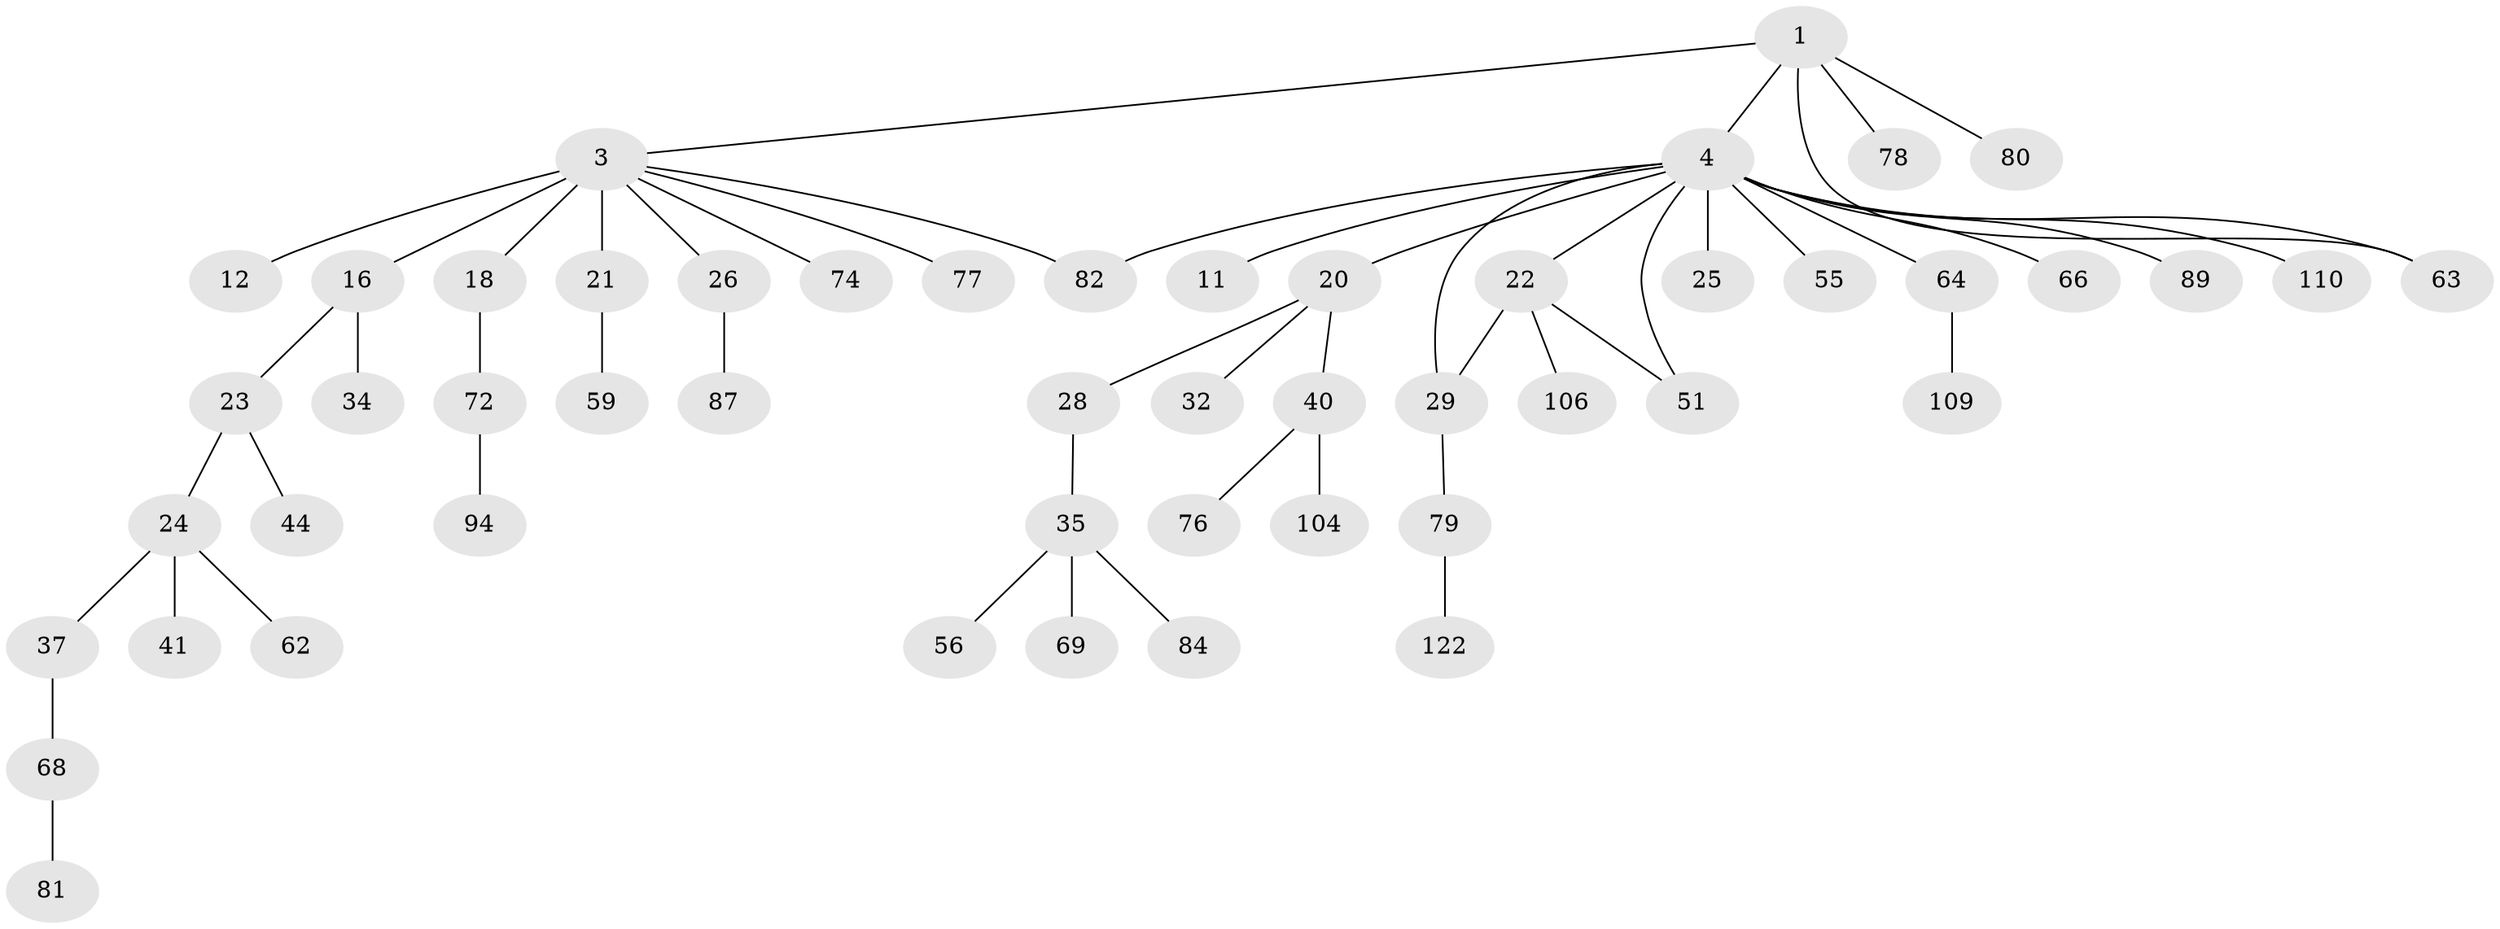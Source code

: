 // original degree distribution, {3: 0.17054263565891473, 4: 0.06201550387596899, 6: 0.023255813953488372, 5: 0.03875968992248062, 1: 0.4263565891472868, 2: 0.27906976744186046}
// Generated by graph-tools (version 1.1) at 2025/17/03/04/25 18:17:05]
// undirected, 51 vertices, 54 edges
graph export_dot {
graph [start="1"]
  node [color=gray90,style=filled];
  1 [super="+2+27"];
  3 [super="+9+10+6"];
  4 [super="+119+8+5+57+7"];
  11;
  12 [super="+61"];
  16 [super="+19+43+47"];
  18;
  20;
  21 [super="+97+98+126"];
  22 [super="+46"];
  23;
  24;
  25 [super="+75+73"];
  26;
  28 [super="+33"];
  29 [super="+52"];
  32 [super="+48+107"];
  34;
  35 [super="+54+115+128+49"];
  37 [super="+65"];
  40 [super="+67+45"];
  41 [super="+129+103"];
  44 [super="+88"];
  51;
  55;
  56;
  59;
  62 [super="+90"];
  63 [super="+113"];
  64;
  66 [super="+93"];
  68 [super="+108"];
  69 [super="+96+124"];
  72 [super="+101"];
  74;
  76;
  77 [super="+120"];
  78;
  79 [super="+83"];
  80;
  81 [super="+91"];
  82 [super="+92"];
  84;
  87;
  89 [super="+112"];
  94;
  104;
  106;
  109 [super="+117"];
  110;
  122 [super="+123"];
  1 -- 4;
  1 -- 3;
  1 -- 63;
  1 -- 80;
  1 -- 78;
  3 -- 21 [weight=2];
  3 -- 16 [weight=2];
  3 -- 74;
  3 -- 77;
  3 -- 82;
  3 -- 26;
  3 -- 18;
  3 -- 12;
  4 -- 82;
  4 -- 55;
  4 -- 89;
  4 -- 11;
  4 -- 25;
  4 -- 63;
  4 -- 64;
  4 -- 66;
  4 -- 51;
  4 -- 20;
  4 -- 22;
  4 -- 110;
  4 -- 29;
  16 -- 34;
  16 -- 23;
  18 -- 72;
  20 -- 28;
  20 -- 32;
  20 -- 40;
  21 -- 59;
  22 -- 29;
  22 -- 106;
  22 -- 51;
  23 -- 24;
  23 -- 44;
  24 -- 37;
  24 -- 41;
  24 -- 62;
  26 -- 87;
  28 -- 35;
  29 -- 79;
  35 -- 84;
  35 -- 69;
  35 -- 56;
  37 -- 68;
  40 -- 104;
  40 -- 76;
  64 -- 109;
  68 -- 81;
  72 -- 94;
  79 -- 122;
}
